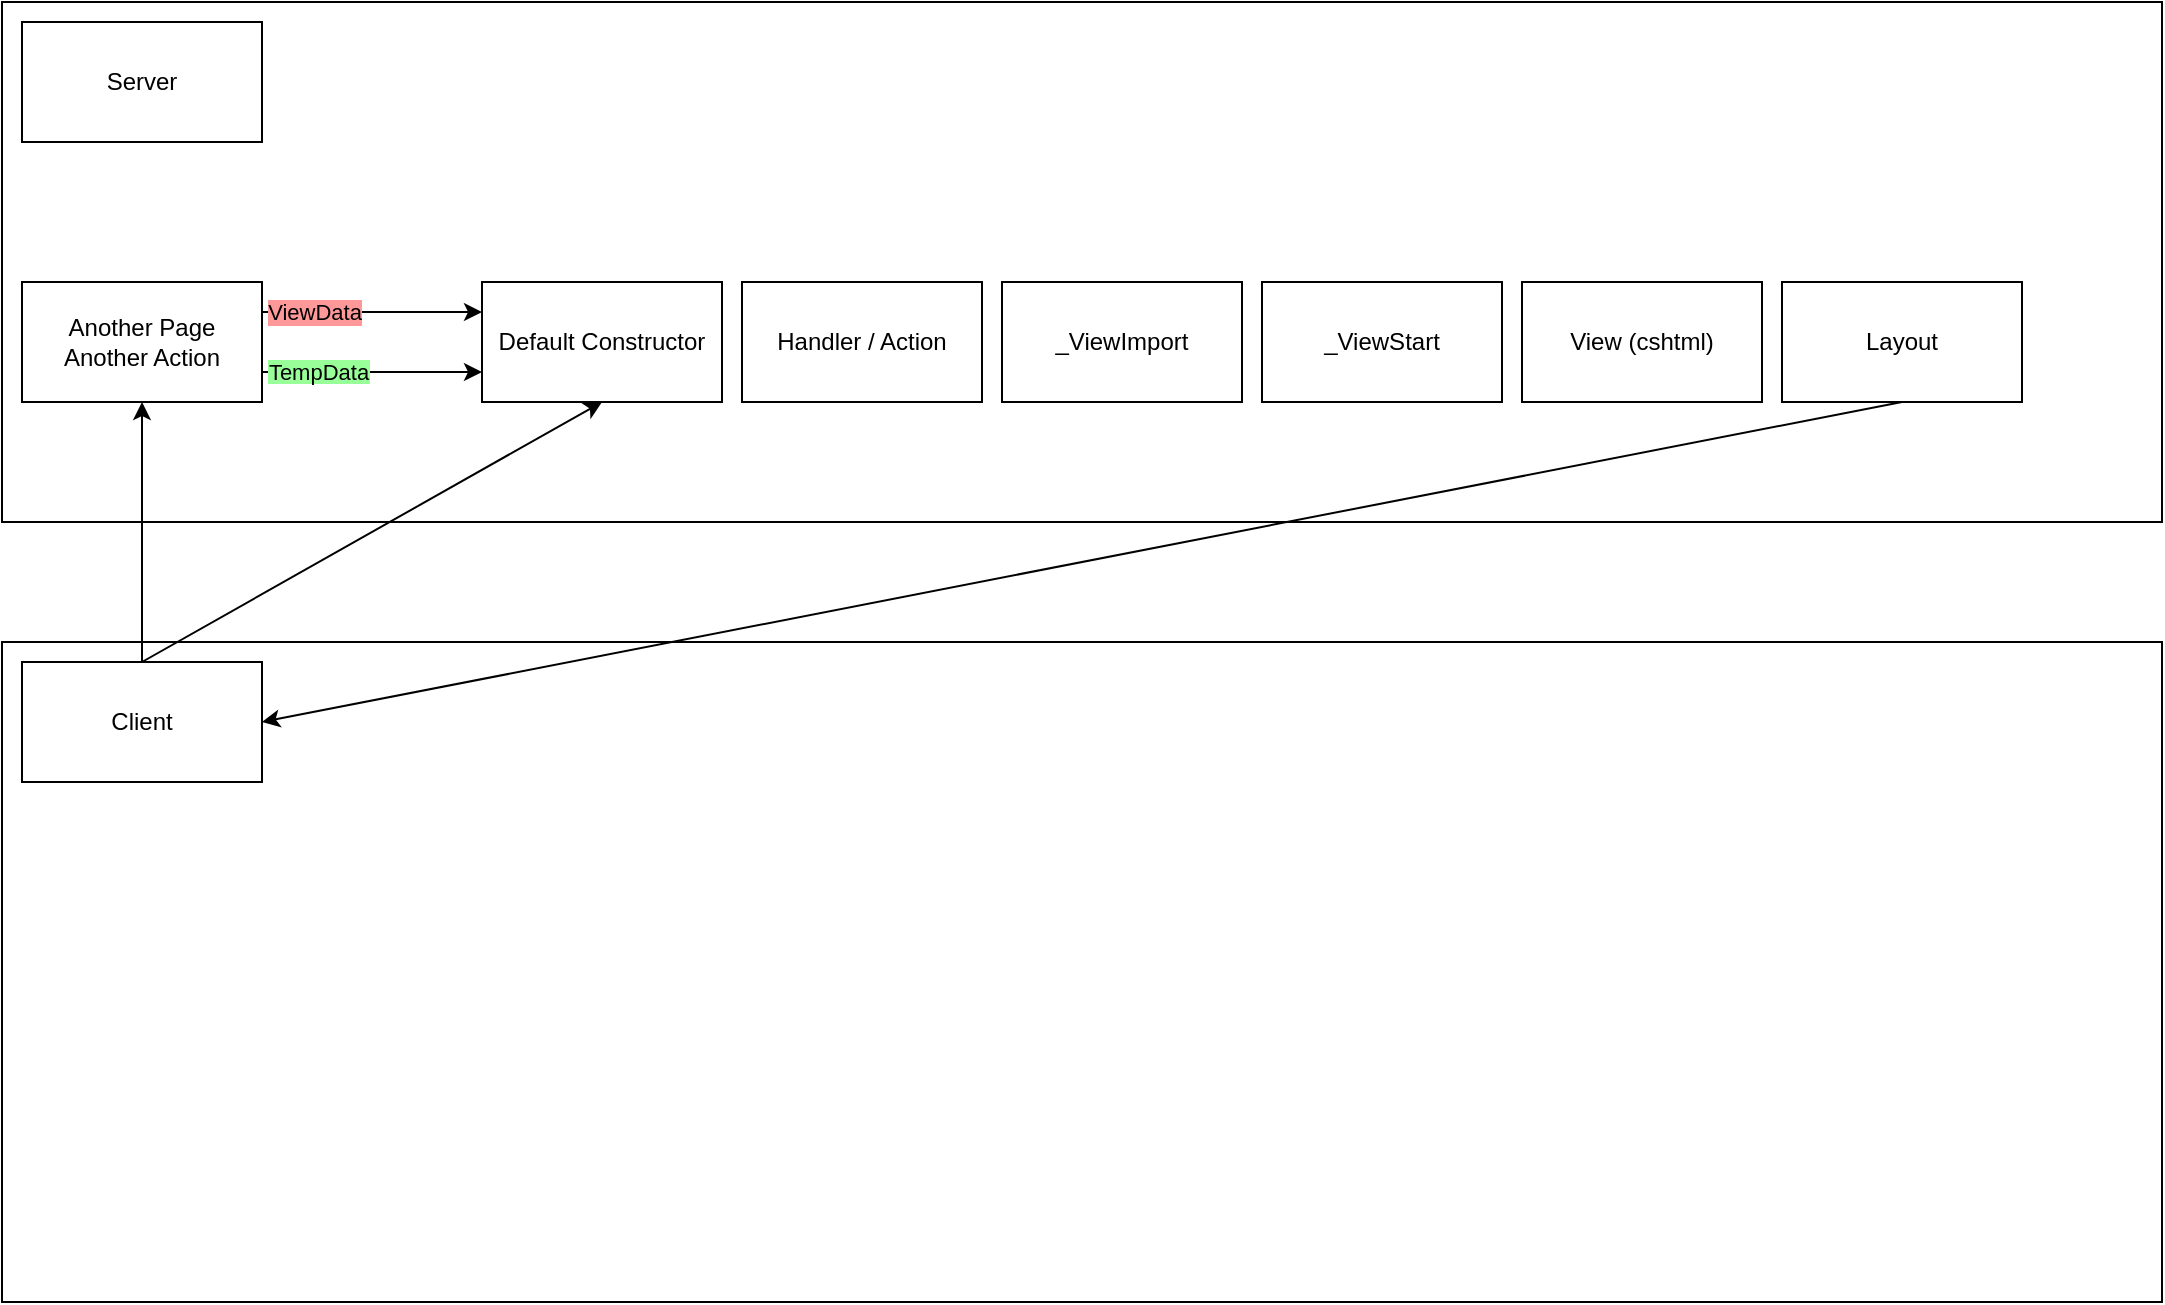 <mxfile version="17.5.0" type="device"><diagram id="KpC8VAS7mhINCxe2nimS" name="Page-1"><mxGraphModel dx="1536" dy="831" grid="1" gridSize="10" guides="1" tooltips="1" connect="1" arrows="1" fold="1" page="1" pageScale="1" pageWidth="1169" pageHeight="827" math="0" shadow="0"><root><mxCell id="0"/><mxCell id="1" parent="0"/><mxCell id="sDKvQ9nrwRYlM-yIvkxz-1" value="" style="rounded=0;whiteSpace=wrap;html=1;" vertex="1" parent="1"><mxGeometry x="40" y="40" width="1080" height="260" as="geometry"/></mxCell><mxCell id="sDKvQ9nrwRYlM-yIvkxz-2" value="Server" style="rounded=0;whiteSpace=wrap;html=1;" vertex="1" parent="1"><mxGeometry x="50" y="50" width="120" height="60" as="geometry"/></mxCell><mxCell id="sDKvQ9nrwRYlM-yIvkxz-3" value="" style="rounded=0;whiteSpace=wrap;html=1;" vertex="1" parent="1"><mxGeometry x="40" y="360" width="1080" height="330" as="geometry"/></mxCell><mxCell id="sDKvQ9nrwRYlM-yIvkxz-4" value="Client" style="rounded=0;whiteSpace=wrap;html=1;" vertex="1" parent="1"><mxGeometry x="50" y="370" width="120" height="60" as="geometry"/></mxCell><mxCell id="sDKvQ9nrwRYlM-yIvkxz-5" value="_ViewImport" style="rounded=0;whiteSpace=wrap;html=1;" vertex="1" parent="1"><mxGeometry x="540" y="180" width="120" height="60" as="geometry"/></mxCell><mxCell id="sDKvQ9nrwRYlM-yIvkxz-7" value="_ViewStart" style="rounded=0;whiteSpace=wrap;html=1;" vertex="1" parent="1"><mxGeometry x="670" y="180" width="120" height="60" as="geometry"/></mxCell><mxCell id="sDKvQ9nrwRYlM-yIvkxz-8" value="View (cshtml)" style="rounded=0;whiteSpace=wrap;html=1;" vertex="1" parent="1"><mxGeometry x="800" y="180" width="120" height="60" as="geometry"/></mxCell><mxCell id="sDKvQ9nrwRYlM-yIvkxz-9" value="Handler / Action" style="rounded=0;whiteSpace=wrap;html=1;" vertex="1" parent="1"><mxGeometry x="410" y="180" width="120" height="60" as="geometry"/></mxCell><mxCell id="sDKvQ9nrwRYlM-yIvkxz-10" value="Default Constructor" style="rounded=0;whiteSpace=wrap;html=1;" vertex="1" parent="1"><mxGeometry x="280" y="180" width="120" height="60" as="geometry"/></mxCell><mxCell id="sDKvQ9nrwRYlM-yIvkxz-11" value="Layout" style="rounded=0;whiteSpace=wrap;html=1;" vertex="1" parent="1"><mxGeometry x="930" y="180" width="120" height="60" as="geometry"/></mxCell><mxCell id="sDKvQ9nrwRYlM-yIvkxz-12" value="Another Page&lt;br&gt;Another Action" style="rounded=0;whiteSpace=wrap;html=1;" vertex="1" parent="1"><mxGeometry x="50" y="180" width="120" height="60" as="geometry"/></mxCell><mxCell id="sDKvQ9nrwRYlM-yIvkxz-13" value="" style="endArrow=classic;html=1;rounded=0;exitX=1;exitY=0.25;exitDx=0;exitDy=0;entryX=0;entryY=0.25;entryDx=0;entryDy=0;" edge="1" parent="1" source="sDKvQ9nrwRYlM-yIvkxz-12" target="sDKvQ9nrwRYlM-yIvkxz-10"><mxGeometry width="50" height="50" relative="1" as="geometry"><mxPoint x="190" y="170" as="sourcePoint"/><mxPoint x="240" y="120" as="targetPoint"/></mxGeometry></mxCell><mxCell id="sDKvQ9nrwRYlM-yIvkxz-15" value="ViewData" style="edgeLabel;html=1;align=center;verticalAlign=middle;resizable=0;points=[];labelBackgroundColor=#FF9999;" vertex="1" connectable="0" parent="sDKvQ9nrwRYlM-yIvkxz-13"><mxGeometry x="-0.531" relative="1" as="geometry"><mxPoint as="offset"/></mxGeometry></mxCell><mxCell id="sDKvQ9nrwRYlM-yIvkxz-14" value="" style="endArrow=classic;html=1;rounded=0;exitX=1;exitY=0.75;exitDx=0;exitDy=0;entryX=0;entryY=0.75;entryDx=0;entryDy=0;" edge="1" parent="1" source="sDKvQ9nrwRYlM-yIvkxz-12" target="sDKvQ9nrwRYlM-yIvkxz-10"><mxGeometry width="50" height="50" relative="1" as="geometry"><mxPoint x="210" y="180" as="sourcePoint"/><mxPoint x="260" y="130" as="targetPoint"/></mxGeometry></mxCell><mxCell id="sDKvQ9nrwRYlM-yIvkxz-16" value="&lt;span style=&quot;background-color: rgb(153 , 255 , 153)&quot;&gt;TempData&lt;/span&gt;" style="edgeLabel;html=1;align=center;verticalAlign=middle;resizable=0;points=[];" vertex="1" connectable="0" parent="sDKvQ9nrwRYlM-yIvkxz-14"><mxGeometry x="-0.494" relative="1" as="geometry"><mxPoint as="offset"/></mxGeometry></mxCell><mxCell id="sDKvQ9nrwRYlM-yIvkxz-17" value="" style="endArrow=classic;html=1;rounded=0;exitX=0.5;exitY=0;exitDx=0;exitDy=0;entryX=0.5;entryY=1;entryDx=0;entryDy=0;" edge="1" parent="1" source="sDKvQ9nrwRYlM-yIvkxz-4" target="sDKvQ9nrwRYlM-yIvkxz-10"><mxGeometry width="50" height="50" relative="1" as="geometry"><mxPoint x="560" y="440" as="sourcePoint"/><mxPoint x="610" y="390" as="targetPoint"/></mxGeometry></mxCell><mxCell id="sDKvQ9nrwRYlM-yIvkxz-18" value="" style="endArrow=classic;html=1;rounded=0;exitX=0.5;exitY=1;exitDx=0;exitDy=0;entryX=1;entryY=0.5;entryDx=0;entryDy=0;" edge="1" parent="1" source="sDKvQ9nrwRYlM-yIvkxz-11" target="sDKvQ9nrwRYlM-yIvkxz-4"><mxGeometry width="50" height="50" relative="1" as="geometry"><mxPoint x="560" y="440" as="sourcePoint"/><mxPoint x="610" y="390" as="targetPoint"/></mxGeometry></mxCell><mxCell id="sDKvQ9nrwRYlM-yIvkxz-19" value="" style="endArrow=classic;html=1;rounded=0;entryX=0.5;entryY=1;entryDx=0;entryDy=0;" edge="1" parent="1" target="sDKvQ9nrwRYlM-yIvkxz-12"><mxGeometry width="50" height="50" relative="1" as="geometry"><mxPoint x="110" y="370" as="sourcePoint"/><mxPoint x="610" y="390" as="targetPoint"/></mxGeometry></mxCell></root></mxGraphModel></diagram></mxfile>